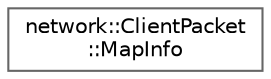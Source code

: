 digraph "Graphical Class Hierarchy"
{
 // LATEX_PDF_SIZE
  bgcolor="transparent";
  edge [fontname=Helvetica,fontsize=10,labelfontname=Helvetica,labelfontsize=10];
  node [fontname=Helvetica,fontsize=10,shape=box,height=0.2,width=0.4];
  rankdir="LR";
  Node0 [label="network::ClientPacket\l::MapInfo",height=0.2,width=0.4,color="grey40", fillcolor="white", style="filled",URL="$d0/da4/structnetwork_1_1_client_packet_1_1_map_info.html",tooltip=" "];
}
